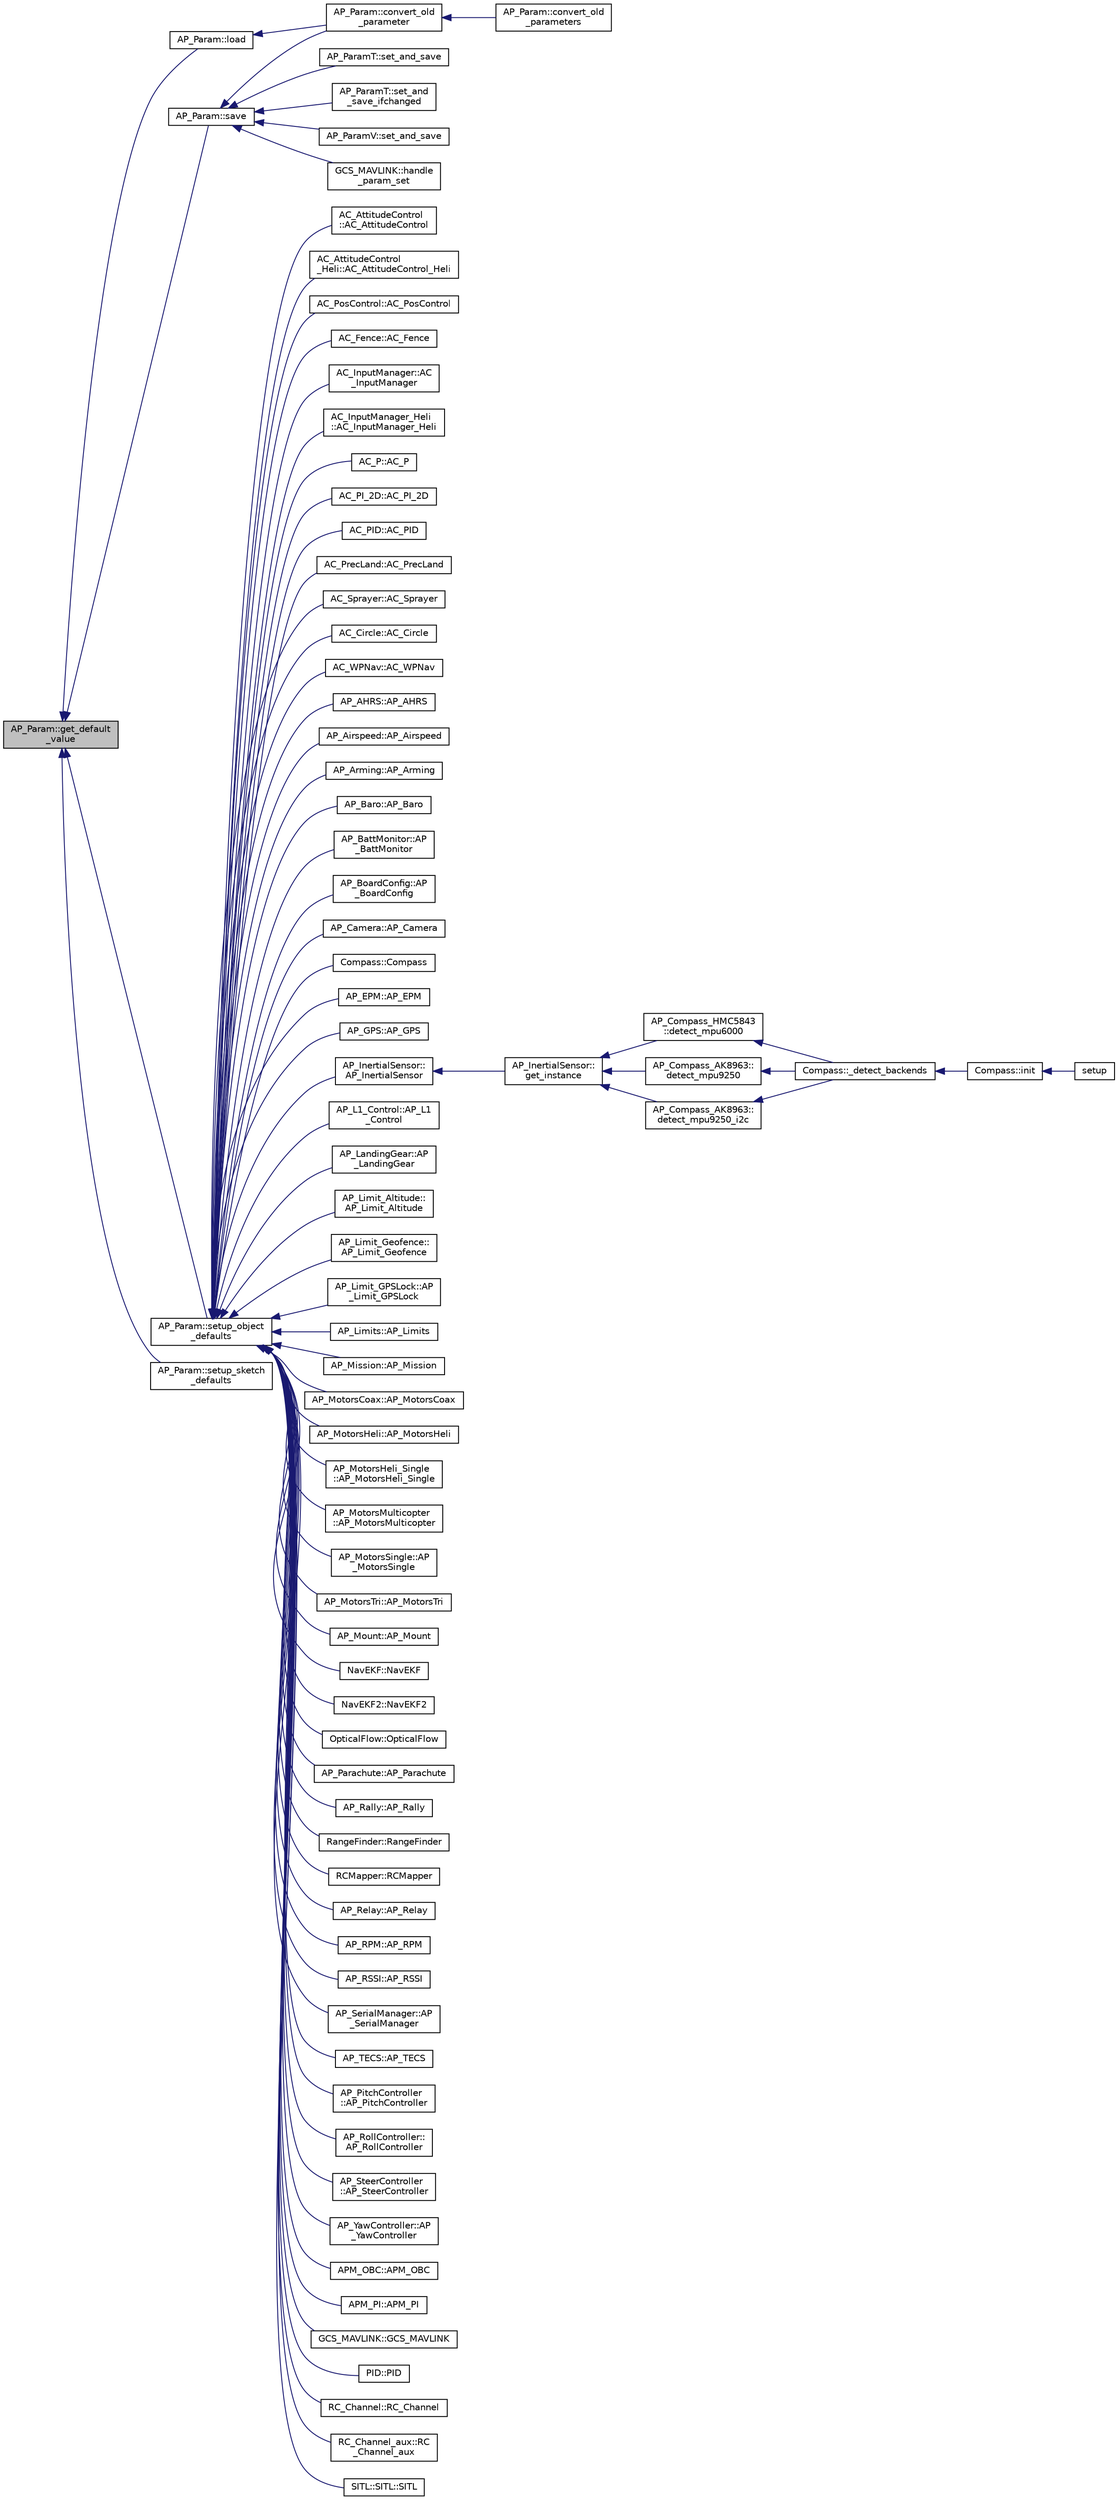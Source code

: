 digraph "AP_Param::get_default_value"
{
 // INTERACTIVE_SVG=YES
  edge [fontname="Helvetica",fontsize="10",labelfontname="Helvetica",labelfontsize="10"];
  node [fontname="Helvetica",fontsize="10",shape=record];
  rankdir="LR";
  Node1 [label="AP_Param::get_default\l_value",height=0.2,width=0.4,color="black", fillcolor="grey75", style="filled", fontcolor="black"];
  Node1 -> Node2 [dir="back",color="midnightblue",fontsize="10",style="solid",fontname="Helvetica"];
  Node2 [label="AP_Param::load",height=0.2,width=0.4,color="black", fillcolor="white", style="filled",URL="$classAP__Param.html#acc7389e0ddc7f46347692a18c43a8d80"];
  Node2 -> Node3 [dir="back",color="midnightblue",fontsize="10",style="solid",fontname="Helvetica"];
  Node3 [label="AP_Param::convert_old\l_parameter",height=0.2,width=0.4,color="black", fillcolor="white", style="filled",URL="$classAP__Param.html#a508aefe4d24c20bada33f79e8bb14a12"];
  Node3 -> Node4 [dir="back",color="midnightblue",fontsize="10",style="solid",fontname="Helvetica"];
  Node4 [label="AP_Param::convert_old\l_parameters",height=0.2,width=0.4,color="black", fillcolor="white", style="filled",URL="$classAP__Param.html#a25fd45233974736c2ac8e4680882a235"];
  Node1 -> Node5 [dir="back",color="midnightblue",fontsize="10",style="solid",fontname="Helvetica"];
  Node5 [label="AP_Param::save",height=0.2,width=0.4,color="black", fillcolor="white", style="filled",URL="$classAP__Param.html#ae498713a1575d30e9a10507d76c15e86"];
  Node5 -> Node3 [dir="back",color="midnightblue",fontsize="10",style="solid",fontname="Helvetica"];
  Node5 -> Node6 [dir="back",color="midnightblue",fontsize="10",style="solid",fontname="Helvetica"];
  Node6 [label="AP_ParamT::set_and_save",height=0.2,width=0.4,color="black", fillcolor="white", style="filled",URL="$classAP__ParamT.html#a25edf0e710f7be745fcf64636ba69be8"];
  Node5 -> Node7 [dir="back",color="midnightblue",fontsize="10",style="solid",fontname="Helvetica"];
  Node7 [label="AP_ParamT::set_and\l_save_ifchanged",height=0.2,width=0.4,color="black", fillcolor="white", style="filled",URL="$classAP__ParamT.html#a950a2a2acb4a1073314733cd0856f31f"];
  Node5 -> Node8 [dir="back",color="midnightblue",fontsize="10",style="solid",fontname="Helvetica"];
  Node8 [label="AP_ParamV::set_and_save",height=0.2,width=0.4,color="black", fillcolor="white", style="filled",URL="$classAP__ParamV.html#ad0e5c746e1c9ae91c58e17e84f5ea390"];
  Node5 -> Node9 [dir="back",color="midnightblue",fontsize="10",style="solid",fontname="Helvetica"];
  Node9 [label="GCS_MAVLINK::handle\l_param_set",height=0.2,width=0.4,color="black", fillcolor="white", style="filled",URL="$classGCS__MAVLINK.html#ae8138868be824c9478307c705a0e6763"];
  Node1 -> Node10 [dir="back",color="midnightblue",fontsize="10",style="solid",fontname="Helvetica"];
  Node10 [label="AP_Param::setup_object\l_defaults",height=0.2,width=0.4,color="black", fillcolor="white", style="filled",URL="$classAP__Param.html#a5f6dcfce1c0a79cf5bd81283e22f3201"];
  Node10 -> Node11 [dir="back",color="midnightblue",fontsize="10",style="solid",fontname="Helvetica"];
  Node11 [label="AC_AttitudeControl\l::AC_AttitudeControl",height=0.2,width=0.4,color="black", fillcolor="white", style="filled",URL="$classAC__AttitudeControl.html#ad2c6d864093ea916550cea4c16af949e"];
  Node10 -> Node12 [dir="back",color="midnightblue",fontsize="10",style="solid",fontname="Helvetica"];
  Node12 [label="AC_AttitudeControl\l_Heli::AC_AttitudeControl_Heli",height=0.2,width=0.4,color="black", fillcolor="white", style="filled",URL="$classAC__AttitudeControl__Heli.html#abd6f7eb56970ec69730978dbf91134eb"];
  Node10 -> Node13 [dir="back",color="midnightblue",fontsize="10",style="solid",fontname="Helvetica"];
  Node13 [label="AC_PosControl::AC_PosControl",height=0.2,width=0.4,color="black", fillcolor="white", style="filled",URL="$classAC__PosControl.html#a64b8e0a484a5be1f23cd3e6fd38faf0a",tooltip="Constructor. "];
  Node10 -> Node14 [dir="back",color="midnightblue",fontsize="10",style="solid",fontname="Helvetica"];
  Node14 [label="AC_Fence::AC_Fence",height=0.2,width=0.4,color="black", fillcolor="white", style="filled",URL="$classAC__Fence.html#a2cd3e448d776bb7d2faac9e1cc59cc22",tooltip="Constructor. "];
  Node10 -> Node15 [dir="back",color="midnightblue",fontsize="10",style="solid",fontname="Helvetica"];
  Node15 [label="AC_InputManager::AC\l_InputManager",height=0.2,width=0.4,color="black", fillcolor="white", style="filled",URL="$classAC__InputManager.html#aa0b7651502516212bfc3147f0f709641"];
  Node10 -> Node16 [dir="back",color="midnightblue",fontsize="10",style="solid",fontname="Helvetica"];
  Node16 [label="AC_InputManager_Heli\l::AC_InputManager_Heli",height=0.2,width=0.4,color="black", fillcolor="white", style="filled",URL="$classAC__InputManager__Heli.html#a17b76b52c6f7baba0d93878ea1d6dbc0"];
  Node10 -> Node17 [dir="back",color="midnightblue",fontsize="10",style="solid",fontname="Helvetica"];
  Node17 [label="AC_P::AC_P",height=0.2,width=0.4,color="black", fillcolor="white", style="filled",URL="$classAC__P.html#a86b4d2f7dc92d0f986f0334cca2a3a5d"];
  Node10 -> Node18 [dir="back",color="midnightblue",fontsize="10",style="solid",fontname="Helvetica"];
  Node18 [label="AC_PI_2D::AC_PI_2D",height=0.2,width=0.4,color="black", fillcolor="white", style="filled",URL="$classAC__PI__2D.html#a40eafe56cc5a4246045cb97e1ec751ce"];
  Node10 -> Node19 [dir="back",color="midnightblue",fontsize="10",style="solid",fontname="Helvetica"];
  Node19 [label="AC_PID::AC_PID",height=0.2,width=0.4,color="black", fillcolor="white", style="filled",URL="$classAC__PID.html#ad324f276474749d6130985500f5c7c1b"];
  Node10 -> Node20 [dir="back",color="midnightblue",fontsize="10",style="solid",fontname="Helvetica"];
  Node20 [label="AC_PrecLand::AC_PrecLand",height=0.2,width=0.4,color="black", fillcolor="white", style="filled",URL="$classAC__PrecLand.html#a681234ba42bd7c81aa77f94863bb4c74"];
  Node10 -> Node21 [dir="back",color="midnightblue",fontsize="10",style="solid",fontname="Helvetica"];
  Node21 [label="AC_Sprayer::AC_Sprayer",height=0.2,width=0.4,color="black", fillcolor="white", style="filled",URL="$classAC__Sprayer.html#a490831ebab0593e6fe97b834caa41976",tooltip="Constructor. "];
  Node10 -> Node22 [dir="back",color="midnightblue",fontsize="10",style="solid",fontname="Helvetica"];
  Node22 [label="AC_Circle::AC_Circle",height=0.2,width=0.4,color="black", fillcolor="white", style="filled",URL="$classAC__Circle.html#a5221f6b8f2ca6e1d1a4186e468275079",tooltip="Constructor. "];
  Node10 -> Node23 [dir="back",color="midnightblue",fontsize="10",style="solid",fontname="Helvetica"];
  Node23 [label="AC_WPNav::AC_WPNav",height=0.2,width=0.4,color="black", fillcolor="white", style="filled",URL="$classAC__WPNav.html#a8cfb106723e5004835c25542e3178c47",tooltip="Constructor. "];
  Node10 -> Node24 [dir="back",color="midnightblue",fontsize="10",style="solid",fontname="Helvetica"];
  Node24 [label="AP_AHRS::AP_AHRS",height=0.2,width=0.4,color="black", fillcolor="white", style="filled",URL="$classAP__AHRS.html#ab45fc4a074f3cfe5866c934f8d05c861"];
  Node10 -> Node25 [dir="back",color="midnightblue",fontsize="10",style="solid",fontname="Helvetica"];
  Node25 [label="AP_Airspeed::AP_Airspeed",height=0.2,width=0.4,color="black", fillcolor="white", style="filled",URL="$classAP__Airspeed.html#abe9183da5f203c99759849fdc875c295"];
  Node10 -> Node26 [dir="back",color="midnightblue",fontsize="10",style="solid",fontname="Helvetica"];
  Node26 [label="AP_Arming::AP_Arming",height=0.2,width=0.4,color="black", fillcolor="white", style="filled",URL="$classAP__Arming.html#abe64a0a2e23523191590d561b155210a"];
  Node10 -> Node27 [dir="back",color="midnightblue",fontsize="10",style="solid",fontname="Helvetica"];
  Node27 [label="AP_Baro::AP_Baro",height=0.2,width=0.4,color="black", fillcolor="white", style="filled",URL="$classAP__Baro.html#a2365014f8266bebaf041590ff2df01cb"];
  Node10 -> Node28 [dir="back",color="midnightblue",fontsize="10",style="solid",fontname="Helvetica"];
  Node28 [label="AP_BattMonitor::AP\l_BattMonitor",height=0.2,width=0.4,color="black", fillcolor="white", style="filled",URL="$classAP__BattMonitor.html#aaed251d031fd70a8a10eeb41fc0bc901",tooltip="Constructor. "];
  Node10 -> Node29 [dir="back",color="midnightblue",fontsize="10",style="solid",fontname="Helvetica"];
  Node29 [label="AP_BoardConfig::AP\l_BoardConfig",height=0.2,width=0.4,color="black", fillcolor="white", style="filled",URL="$classAP__BoardConfig.html#a49a7027797d4a5fd9be56b55c85b8e90"];
  Node10 -> Node30 [dir="back",color="midnightblue",fontsize="10",style="solid",fontname="Helvetica"];
  Node30 [label="AP_Camera::AP_Camera",height=0.2,width=0.4,color="black", fillcolor="white", style="filled",URL="$classAP__Camera.html#aa6b15b7f84f291994d90173332891510"];
  Node10 -> Node31 [dir="back",color="midnightblue",fontsize="10",style="solid",fontname="Helvetica"];
  Node31 [label="Compass::Compass",height=0.2,width=0.4,color="black", fillcolor="white", style="filled",URL="$classCompass.html#a68bd2a073cc0d461b2b46529aae04765"];
  Node10 -> Node32 [dir="back",color="midnightblue",fontsize="10",style="solid",fontname="Helvetica"];
  Node32 [label="AP_EPM::AP_EPM",height=0.2,width=0.4,color="black", fillcolor="white", style="filled",URL="$classAP__EPM.html#acfc25833beaff77f8991e9adedebcf7d"];
  Node10 -> Node33 [dir="back",color="midnightblue",fontsize="10",style="solid",fontname="Helvetica"];
  Node33 [label="AP_GPS::AP_GPS",height=0.2,width=0.4,color="black", fillcolor="white", style="filled",URL="$classAP__GPS.html#aa64e78056c0899273bae42ac4874b7e0"];
  Node10 -> Node34 [dir="back",color="midnightblue",fontsize="10",style="solid",fontname="Helvetica"];
  Node34 [label="AP_InertialSensor::\lAP_InertialSensor",height=0.2,width=0.4,color="black", fillcolor="white", style="filled",URL="$classAP__InertialSensor.html#affc63e7edc9be1b0e128b8da3b8a24a5"];
  Node34 -> Node35 [dir="back",color="midnightblue",fontsize="10",style="solid",fontname="Helvetica"];
  Node35 [label="AP_InertialSensor::\lget_instance",height=0.2,width=0.4,color="black", fillcolor="white", style="filled",URL="$classAP__InertialSensor.html#a2b206efafbcc14f62bf6cf121eaca780"];
  Node35 -> Node36 [dir="back",color="midnightblue",fontsize="10",style="solid",fontname="Helvetica"];
  Node36 [label="AP_Compass_HMC5843\l::detect_mpu6000",height=0.2,width=0.4,color="black", fillcolor="white", style="filled",URL="$classAP__Compass__HMC5843.html#a2d2ef5ae1ad3257d2e44ffb6eeb1b866"];
  Node36 -> Node37 [dir="back",color="midnightblue",fontsize="10",style="solid",fontname="Helvetica"];
  Node37 [label="Compass::_detect_backends",height=0.2,width=0.4,color="black", fillcolor="white", style="filled",URL="$classCompass.html#a1c48170d8c8966b22fb150b1634443ec"];
  Node37 -> Node38 [dir="back",color="midnightblue",fontsize="10",style="solid",fontname="Helvetica"];
  Node38 [label="Compass::init",height=0.2,width=0.4,color="black", fillcolor="white", style="filled",URL="$classCompass.html#a190aefc281aba88c7b16e4fc58035c5e"];
  Node38 -> Node39 [dir="back",color="midnightblue",fontsize="10",style="solid",fontname="Helvetica"];
  Node39 [label="setup",height=0.2,width=0.4,color="black", fillcolor="white", style="filled",URL="$AHRS__Test_8cpp.html#a7dfd9b79bc5a37d7df40207afbc5431f"];
  Node35 -> Node40 [dir="back",color="midnightblue",fontsize="10",style="solid",fontname="Helvetica"];
  Node40 [label="AP_Compass_AK8963::\ldetect_mpu9250",height=0.2,width=0.4,color="black", fillcolor="white", style="filled",URL="$classAP__Compass__AK8963.html#a878054ffb8a480d673c5945070a3399d"];
  Node40 -> Node37 [dir="back",color="midnightblue",fontsize="10",style="solid",fontname="Helvetica"];
  Node35 -> Node41 [dir="back",color="midnightblue",fontsize="10",style="solid",fontname="Helvetica"];
  Node41 [label="AP_Compass_AK8963::\ldetect_mpu9250_i2c",height=0.2,width=0.4,color="black", fillcolor="white", style="filled",URL="$classAP__Compass__AK8963.html#a0d77d55639011a39fa39a3fbfb11b9be"];
  Node41 -> Node37 [dir="back",color="midnightblue",fontsize="10",style="solid",fontname="Helvetica"];
  Node10 -> Node42 [dir="back",color="midnightblue",fontsize="10",style="solid",fontname="Helvetica"];
  Node42 [label="AP_L1_Control::AP_L1\l_Control",height=0.2,width=0.4,color="black", fillcolor="white", style="filled",URL="$classAP__L1__Control.html#ab05db857d5a6d3daa88bf03ae9d62fe2"];
  Node10 -> Node43 [dir="back",color="midnightblue",fontsize="10",style="solid",fontname="Helvetica"];
  Node43 [label="AP_LandingGear::AP\l_LandingGear",height=0.2,width=0.4,color="black", fillcolor="white", style="filled",URL="$classAP__LandingGear.html#ae8fa6dc4efcdf9316ce0409cd6783eb4",tooltip="Constructor. "];
  Node10 -> Node44 [dir="back",color="midnightblue",fontsize="10",style="solid",fontname="Helvetica"];
  Node44 [label="AP_Limit_Altitude::\lAP_Limit_Altitude",height=0.2,width=0.4,color="black", fillcolor="white", style="filled",URL="$classAP__Limit__Altitude.html#a5256a10c642ae4505bee2351ac9d22db"];
  Node10 -> Node45 [dir="back",color="midnightblue",fontsize="10",style="solid",fontname="Helvetica"];
  Node45 [label="AP_Limit_Geofence::\lAP_Limit_Geofence",height=0.2,width=0.4,color="black", fillcolor="white", style="filled",URL="$classAP__Limit__Geofence.html#a0d67d238f87096c8edbae5442f959d44"];
  Node10 -> Node46 [dir="back",color="midnightblue",fontsize="10",style="solid",fontname="Helvetica"];
  Node46 [label="AP_Limit_GPSLock::AP\l_Limit_GPSLock",height=0.2,width=0.4,color="black", fillcolor="white", style="filled",URL="$classAP__Limit__GPSLock.html#ab50dd1e4e7b08386e0c084a488a5d844"];
  Node10 -> Node47 [dir="back",color="midnightblue",fontsize="10",style="solid",fontname="Helvetica"];
  Node47 [label="AP_Limits::AP_Limits",height=0.2,width=0.4,color="black", fillcolor="white", style="filled",URL="$classAP__Limits.html#a03a9309b82fa7709b476f30d1f5fdda0"];
  Node10 -> Node48 [dir="back",color="midnightblue",fontsize="10",style="solid",fontname="Helvetica"];
  Node48 [label="AP_Mission::AP_Mission",height=0.2,width=0.4,color="black", fillcolor="white", style="filled",URL="$classAP__Mission.html#af358a877f089eac8034f4e26644ba4f3",tooltip="constructor "];
  Node10 -> Node49 [dir="back",color="midnightblue",fontsize="10",style="solid",fontname="Helvetica"];
  Node49 [label="AP_MotorsCoax::AP_MotorsCoax",height=0.2,width=0.4,color="black", fillcolor="white", style="filled",URL="$classAP__MotorsCoax.html#aca6f67174cb81a62d8675846cea0d3b4",tooltip="Constructor. "];
  Node10 -> Node50 [dir="back",color="midnightblue",fontsize="10",style="solid",fontname="Helvetica"];
  Node50 [label="AP_MotorsHeli::AP_MotorsHeli",height=0.2,width=0.4,color="black", fillcolor="white", style="filled",URL="$classAP__MotorsHeli.html#a800343822b4cef4639f4f0a563cb1875",tooltip="Constructor. "];
  Node10 -> Node51 [dir="back",color="midnightblue",fontsize="10",style="solid",fontname="Helvetica"];
  Node51 [label="AP_MotorsHeli_Single\l::AP_MotorsHeli_Single",height=0.2,width=0.4,color="black", fillcolor="white", style="filled",URL="$classAP__MotorsHeli__Single.html#a77e0ed103327bbf17e129bfe0bb20c7f"];
  Node10 -> Node52 [dir="back",color="midnightblue",fontsize="10",style="solid",fontname="Helvetica"];
  Node52 [label="AP_MotorsMulticopter\l::AP_MotorsMulticopter",height=0.2,width=0.4,color="black", fillcolor="white", style="filled",URL="$classAP__MotorsMulticopter.html#ad6ae4415caff2b7ca6487da458267872"];
  Node10 -> Node53 [dir="back",color="midnightblue",fontsize="10",style="solid",fontname="Helvetica"];
  Node53 [label="AP_MotorsSingle::AP\l_MotorsSingle",height=0.2,width=0.4,color="black", fillcolor="white", style="filled",URL="$classAP__MotorsSingle.html#ac7a27a44fdb4581b4d478da9aaa5a813",tooltip="Constructor. "];
  Node10 -> Node54 [dir="back",color="midnightblue",fontsize="10",style="solid",fontname="Helvetica"];
  Node54 [label="AP_MotorsTri::AP_MotorsTri",height=0.2,width=0.4,color="black", fillcolor="white", style="filled",URL="$classAP__MotorsTri.html#a282f48b7e788fbbe5ae835a00937cb02",tooltip="Constructor. "];
  Node10 -> Node55 [dir="back",color="midnightblue",fontsize="10",style="solid",fontname="Helvetica"];
  Node55 [label="AP_Mount::AP_Mount",height=0.2,width=0.4,color="black", fillcolor="white", style="filled",URL="$classAP__Mount.html#a9753c783c9c72ca8091eff786e9844c7"];
  Node10 -> Node56 [dir="back",color="midnightblue",fontsize="10",style="solid",fontname="Helvetica"];
  Node56 [label="NavEKF::NavEKF",height=0.2,width=0.4,color="black", fillcolor="white", style="filled",URL="$classNavEKF.html#a12a663e422a33c37a23b093dd0f0c397"];
  Node10 -> Node57 [dir="back",color="midnightblue",fontsize="10",style="solid",fontname="Helvetica"];
  Node57 [label="NavEKF2::NavEKF2",height=0.2,width=0.4,color="black", fillcolor="white", style="filled",URL="$classNavEKF2.html#a943c5a56d133b4fd236f0f7cf34566f2"];
  Node10 -> Node58 [dir="back",color="midnightblue",fontsize="10",style="solid",fontname="Helvetica"];
  Node58 [label="OpticalFlow::OpticalFlow",height=0.2,width=0.4,color="black", fillcolor="white", style="filled",URL="$classOpticalFlow.html#aad8368209fdb61eda77eb30844f65385"];
  Node10 -> Node59 [dir="back",color="midnightblue",fontsize="10",style="solid",fontname="Helvetica"];
  Node59 [label="AP_Parachute::AP_Parachute",height=0.2,width=0.4,color="black", fillcolor="white", style="filled",URL="$classAP__Parachute.html#a5b830bae249f478a41bdcf6e17f45c9a",tooltip="Constructor. "];
  Node10 -> Node60 [dir="back",color="midnightblue",fontsize="10",style="solid",fontname="Helvetica"];
  Node60 [label="AP_Rally::AP_Rally",height=0.2,width=0.4,color="black", fillcolor="white", style="filled",URL="$classAP__Rally.html#add46a641ab976409ed4e4be01c201dc7"];
  Node10 -> Node61 [dir="back",color="midnightblue",fontsize="10",style="solid",fontname="Helvetica"];
  Node61 [label="RangeFinder::RangeFinder",height=0.2,width=0.4,color="black", fillcolor="white", style="filled",URL="$classRangeFinder.html#a0d9d59500893327b1d77c315420376e8"];
  Node10 -> Node62 [dir="back",color="midnightblue",fontsize="10",style="solid",fontname="Helvetica"];
  Node62 [label="RCMapper::RCMapper",height=0.2,width=0.4,color="black", fillcolor="white", style="filled",URL="$classRCMapper.html#a0545c83beeee8bda7b84146e35b19baa"];
  Node10 -> Node63 [dir="back",color="midnightblue",fontsize="10",style="solid",fontname="Helvetica"];
  Node63 [label="AP_Relay::AP_Relay",height=0.2,width=0.4,color="black", fillcolor="white", style="filled",URL="$classAP__Relay.html#a21399f6c8151e7782dcbff4cd15e9f30"];
  Node10 -> Node64 [dir="back",color="midnightblue",fontsize="10",style="solid",fontname="Helvetica"];
  Node64 [label="AP_RPM::AP_RPM",height=0.2,width=0.4,color="black", fillcolor="white", style="filled",URL="$classAP__RPM.html#a0a4991036efdf00ef2c08c1468c60d9c"];
  Node10 -> Node65 [dir="back",color="midnightblue",fontsize="10",style="solid",fontname="Helvetica"];
  Node65 [label="AP_RSSI::AP_RSSI",height=0.2,width=0.4,color="black", fillcolor="white", style="filled",URL="$classAP__RSSI.html#aa7a220c1b9f098841c7436f66b12a5bd"];
  Node10 -> Node66 [dir="back",color="midnightblue",fontsize="10",style="solid",fontname="Helvetica"];
  Node66 [label="AP_SerialManager::AP\l_SerialManager",height=0.2,width=0.4,color="black", fillcolor="white", style="filled",URL="$classAP__SerialManager.html#ad0bf0d13dfce705f542ad26c8327befb"];
  Node10 -> Node67 [dir="back",color="midnightblue",fontsize="10",style="solid",fontname="Helvetica"];
  Node67 [label="AP_TECS::AP_TECS",height=0.2,width=0.4,color="black", fillcolor="white", style="filled",URL="$classAP__TECS.html#ab0eb7e3fbb10d9b287e6bd8f82797487"];
  Node10 -> Node68 [dir="back",color="midnightblue",fontsize="10",style="solid",fontname="Helvetica"];
  Node68 [label="AP_PitchController\l::AP_PitchController",height=0.2,width=0.4,color="black", fillcolor="white", style="filled",URL="$classAP__PitchController.html#a9b969c4793940109278b7bfe27e4792e"];
  Node10 -> Node69 [dir="back",color="midnightblue",fontsize="10",style="solid",fontname="Helvetica"];
  Node69 [label="AP_RollController::\lAP_RollController",height=0.2,width=0.4,color="black", fillcolor="white", style="filled",URL="$classAP__RollController.html#a4b5111a704680acf295d9d3895726beb"];
  Node10 -> Node70 [dir="back",color="midnightblue",fontsize="10",style="solid",fontname="Helvetica"];
  Node70 [label="AP_SteerController\l::AP_SteerController",height=0.2,width=0.4,color="black", fillcolor="white", style="filled",URL="$classAP__SteerController.html#aa2f6902cd942c7c7ba68b8075502922b"];
  Node10 -> Node71 [dir="back",color="midnightblue",fontsize="10",style="solid",fontname="Helvetica"];
  Node71 [label="AP_YawController::AP\l_YawController",height=0.2,width=0.4,color="black", fillcolor="white", style="filled",URL="$classAP__YawController.html#a4b48ca1fb3a5fd54f4f28bfe55336620"];
  Node10 -> Node72 [dir="back",color="midnightblue",fontsize="10",style="solid",fontname="Helvetica"];
  Node72 [label="APM_OBC::APM_OBC",height=0.2,width=0.4,color="black", fillcolor="white", style="filled",URL="$classAPM__OBC.html#a569b2c26354c2224cc830af698cf05cf"];
  Node10 -> Node73 [dir="back",color="midnightblue",fontsize="10",style="solid",fontname="Helvetica"];
  Node73 [label="APM_PI::APM_PI",height=0.2,width=0.4,color="black", fillcolor="white", style="filled",URL="$classAPM__PI.html#a55ea2074e0f2fd23383d141f7684ffc8"];
  Node10 -> Node74 [dir="back",color="midnightblue",fontsize="10",style="solid",fontname="Helvetica"];
  Node74 [label="GCS_MAVLINK::GCS_MAVLINK",height=0.2,width=0.4,color="black", fillcolor="white", style="filled",URL="$classGCS__MAVLINK.html#a88dabe4da3b32dca5e34beb438f8be65"];
  Node10 -> Node75 [dir="back",color="midnightblue",fontsize="10",style="solid",fontname="Helvetica"];
  Node75 [label="PID::PID",height=0.2,width=0.4,color="black", fillcolor="white", style="filled",URL="$classPID.html#a87b6ac9190610ef5b1abb5dcacd47e6e"];
  Node10 -> Node76 [dir="back",color="midnightblue",fontsize="10",style="solid",fontname="Helvetica"];
  Node76 [label="RC_Channel::RC_Channel",height=0.2,width=0.4,color="black", fillcolor="white", style="filled",URL="$classRC__Channel.html#aada7701118c2ba339669608ddb50846e"];
  Node10 -> Node77 [dir="back",color="midnightblue",fontsize="10",style="solid",fontname="Helvetica"];
  Node77 [label="RC_Channel_aux::RC\l_Channel_aux",height=0.2,width=0.4,color="black", fillcolor="white", style="filled",URL="$classRC__Channel__aux.html#a875f59db10dd53a4b16ea26cc49fde0e"];
  Node10 -> Node78 [dir="back",color="midnightblue",fontsize="10",style="solid",fontname="Helvetica"];
  Node78 [label="SITL::SITL::SITL",height=0.2,width=0.4,color="black", fillcolor="white", style="filled",URL="$classSITL_1_1SITL.html#a6ddf9192efdddfa02199c2d22b7ab445"];
  Node1 -> Node79 [dir="back",color="midnightblue",fontsize="10",style="solid",fontname="Helvetica"];
  Node79 [label="AP_Param::setup_sketch\l_defaults",height=0.2,width=0.4,color="black", fillcolor="white", style="filled",URL="$classAP__Param.html#a2f705bc582632a571fe8d587709fe3fe"];
}
